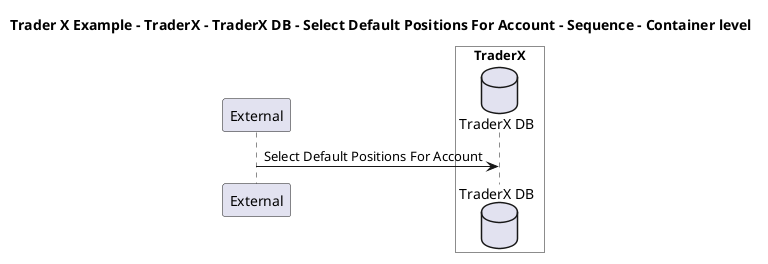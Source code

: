 @startuml

title Trader X Example - TraderX - TraderX DB - Select Default Positions For Account - Sequence - Container level

participant "External" as C4InterFlow.SoftwareSystems.ExternalSystem

box "TraderX" #White
    database "TraderX DB" as TraderXExample.SoftwareSystems.TraderX.Containers.TraderXDB
end box


C4InterFlow.SoftwareSystems.ExternalSystem -> TraderXExample.SoftwareSystems.TraderX.Containers.TraderXDB : Select Default Positions For Account


@enduml

